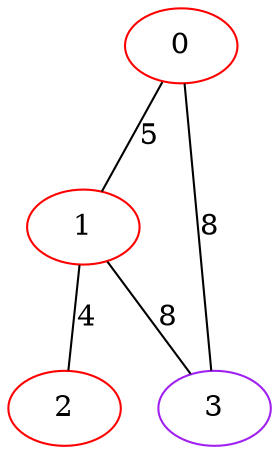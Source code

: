 graph "" {
0 [color=red, weight=1];
1 [color=red, weight=1];
2 [color=red, weight=1];
3 [color=purple, weight=4];
0 -- 1  [key=0, label=5];
0 -- 3  [key=0, label=8];
1 -- 2  [key=0, label=4];
1 -- 3  [key=0, label=8];
}
